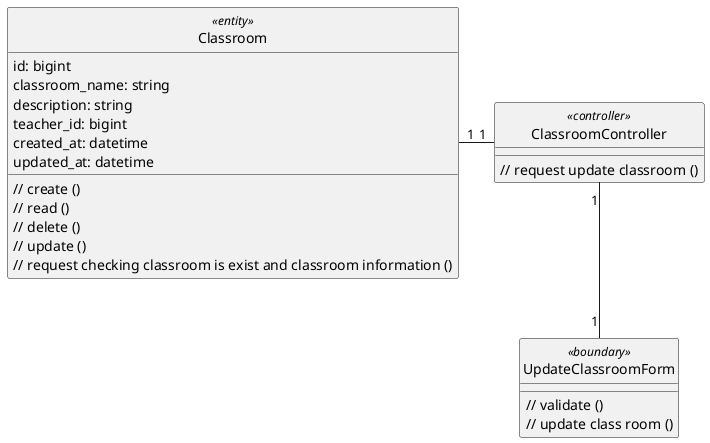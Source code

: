 @startuml updateClass

class Classroom <<entity>> {
    id: bigint
    classroom_name: string
    description: string
    teacher_id: bigint
    created_at: datetime
    updated_at: datetime

    // create ()
    // read ()
    // delete ()
    // update ()
    // request checking classroom is exist and classroom information ()
}

class UpdateClassroomForm <<boundary>> {
    // validate ()
    // update class room ()
}

class ClassroomController <<controller>> {
    // request update classroom ()
}

hide Classroom <<entity>> circle
hide UpdateClassroomForm <<boundary>> circle
hide ClassroomController <<controller>> circle

ClassroomController "1" -left- "1" Classroom
ClassroomController "1" -down- "1" UpdateClassroomForm



@enduml
